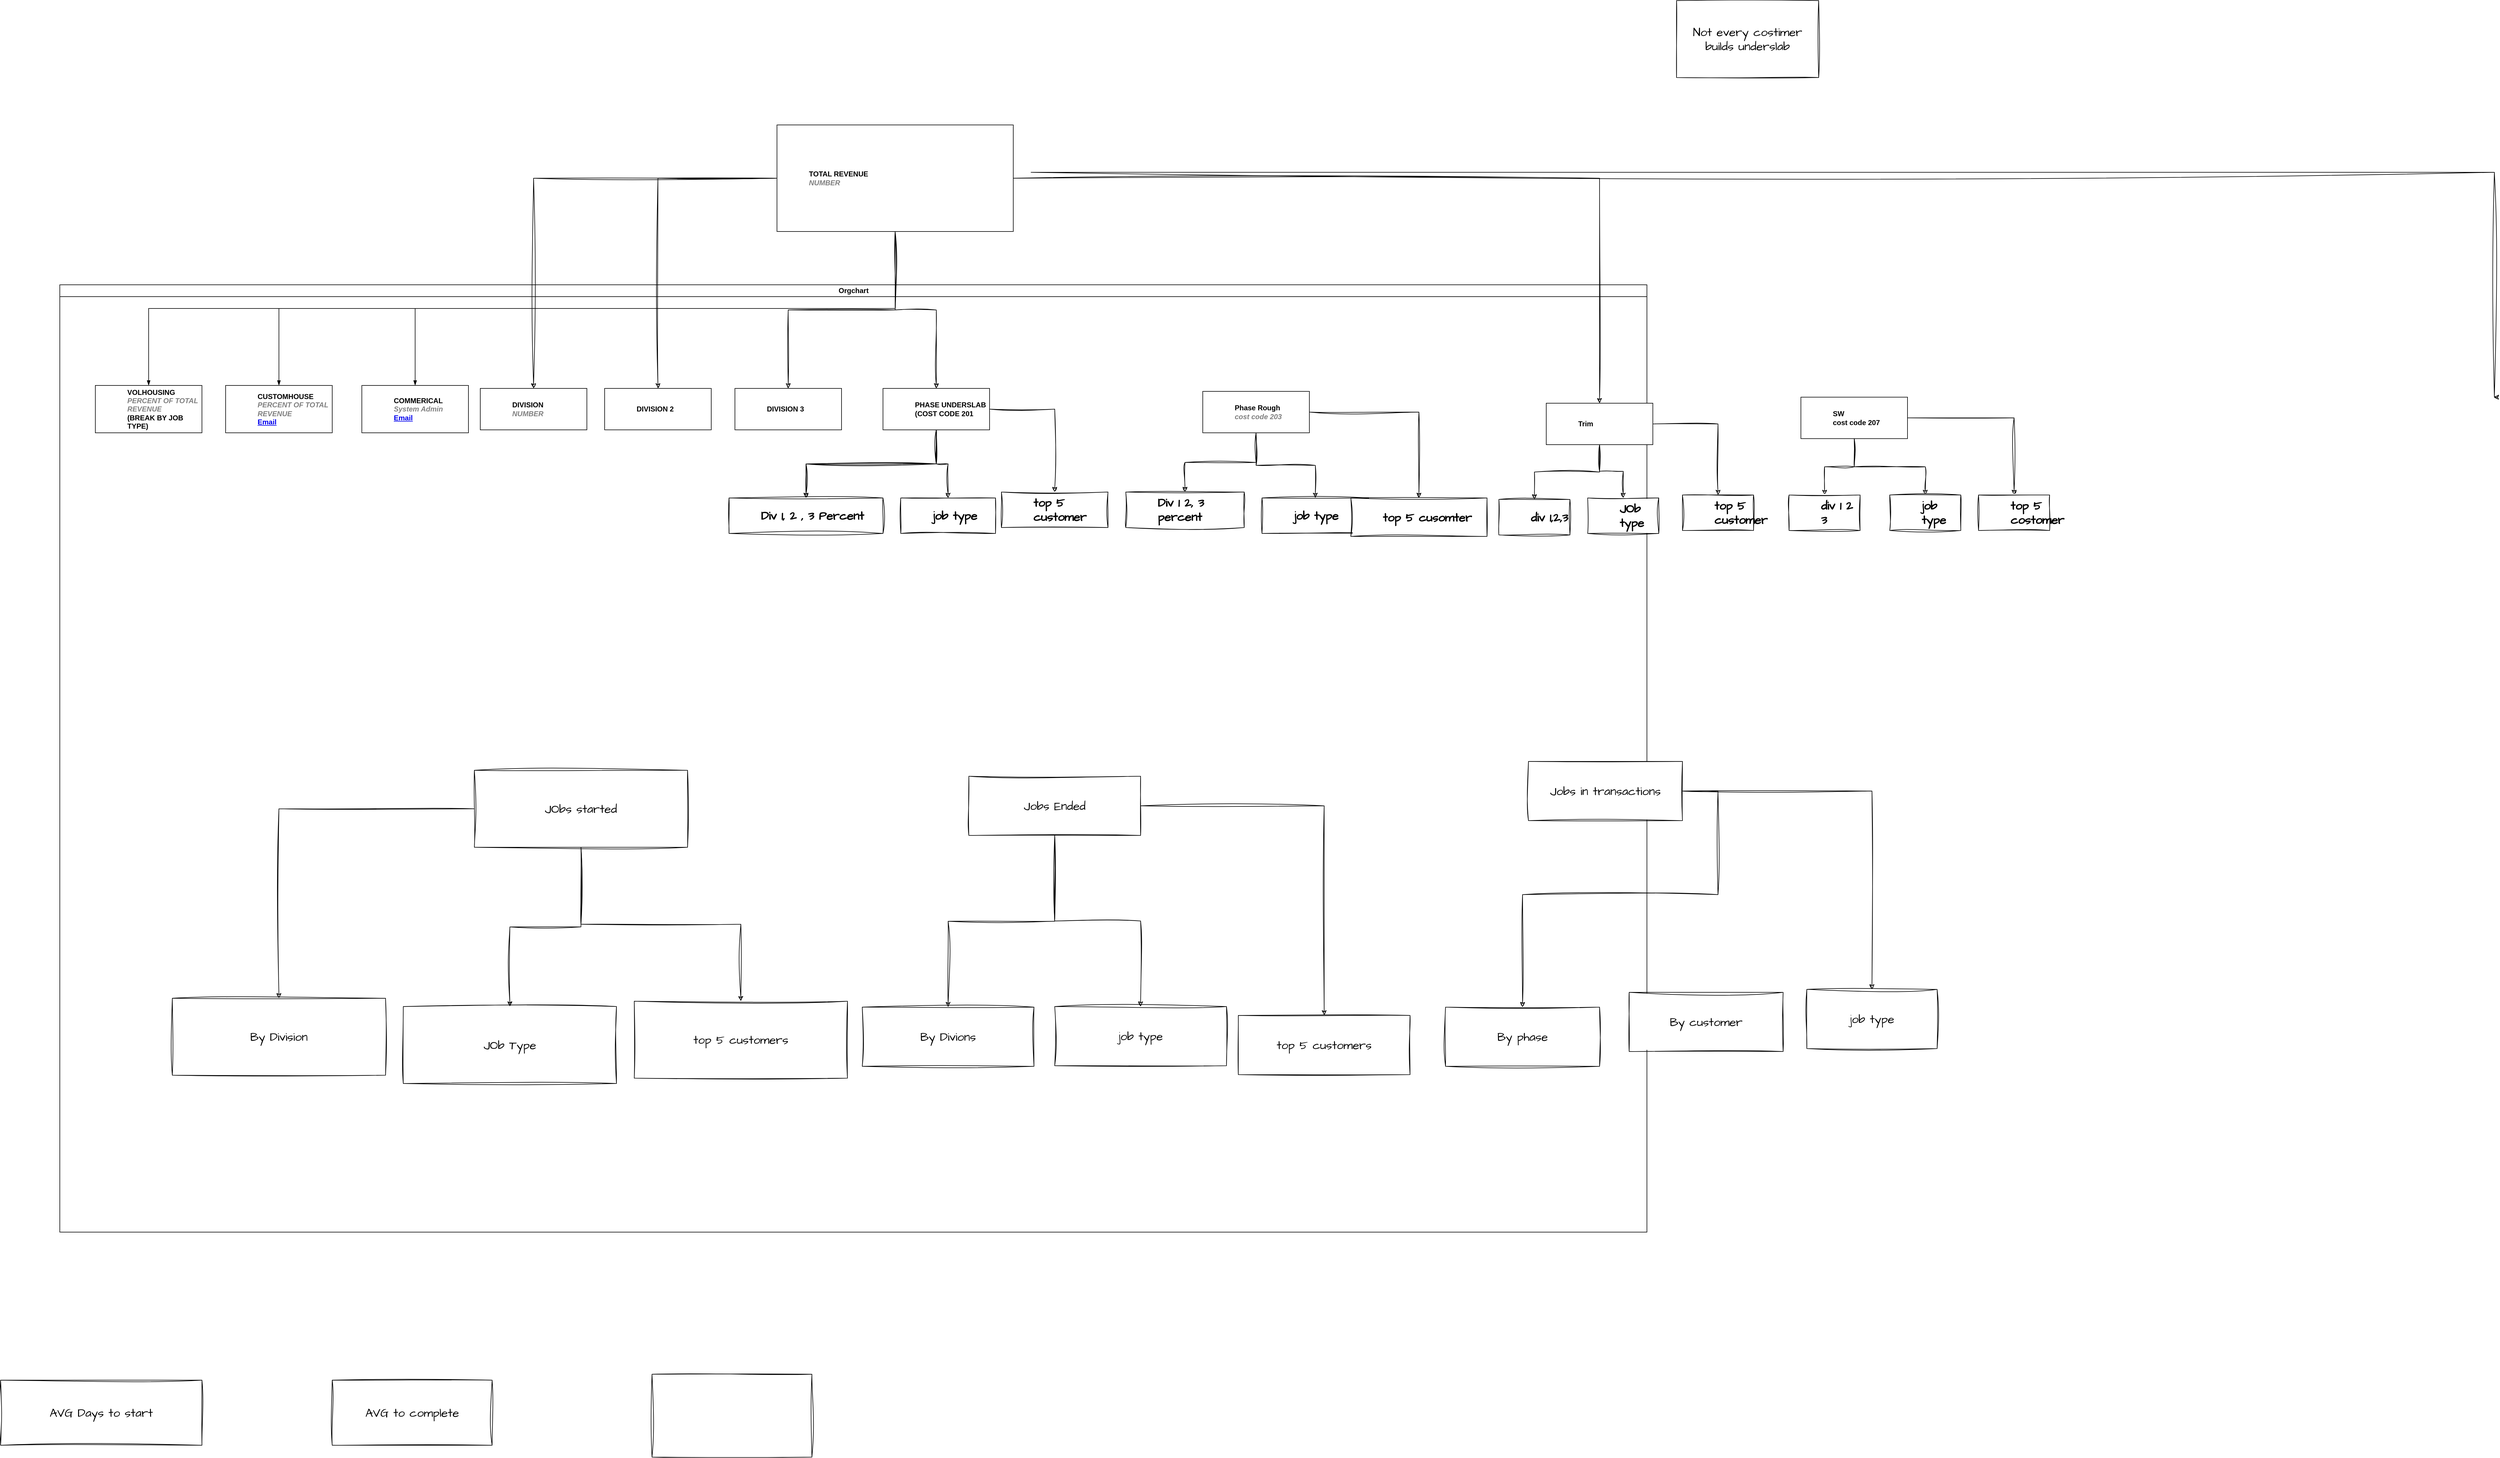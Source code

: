 <mxfile version="22.1.11" type="device">
  <diagram id="prtHgNgQTEPvFCAcTncT" name="Page-1">
    <mxGraphModel dx="4200" dy="3342" grid="1" gridSize="10" guides="1" tooltips="1" connect="1" arrows="1" fold="1" page="1" pageScale="1" pageWidth="827" pageHeight="1169" math="0" shadow="0">
      <root>
        <mxCell id="0" />
        <mxCell id="1" parent="0" />
        <mxCell id="dNxyNK7c78bLwvsdeMH5-11" value="Orgchart" style="swimlane;html=1;startSize=20;horizontal=1;containerType=tree;glass=0;" parent="1" vertex="1">
          <mxGeometry x="-130" y="-20" width="2680" height="1600" as="geometry" />
        </mxCell>
        <UserObject label="VOLHOUSING&lt;br&gt;&lt;font color=&quot;#808080&quot;&gt;&lt;i&gt;PERCENT OF TOTAL REVENUE&lt;/i&gt;&lt;/font&gt;&lt;br&gt;(BREAK BY JOB TYPE)" name="Edward Morrison" position="Brand Manager" location="Office 2" email="me@example.com" placeholders="1" link="https://www.draw.io" id="dNxyNK7c78bLwvsdeMH5-14">
          <mxCell style="label;image=https://cdn3.iconfinder.com/data/icons/user-avatars-1/512/users-10-3-128.png;whiteSpace=wrap;html=1;rounded=0;glass=0;treeFolding=1;treeMoving=1;" parent="dNxyNK7c78bLwvsdeMH5-11" vertex="1">
            <mxGeometry x="60" y="170" width="180" height="80" as="geometry" />
          </mxCell>
        </UserObject>
        <UserObject label="CUSTOMHOUSE&lt;br&gt;&lt;i style=&quot;border-color: var(--border-color); color: rgb(128, 128, 128);&quot;&gt;PERCENT OF TOTAL REVENUE&lt;/i&gt;&lt;br&gt;&lt;a href=&quot;mailto:%email%&quot;&gt;Email&lt;/a&gt;" name="Evan Valet" position="HR Director" location="Office 4" email="me@example.com" placeholders="1" link="https://www.draw.io" id="dNxyNK7c78bLwvsdeMH5-16">
          <mxCell style="label;image=https://cdn3.iconfinder.com/data/icons/user-avatars-1/512/users-9-2-128.png;whiteSpace=wrap;html=1;rounded=0;glass=0;treeFolding=1;treeMoving=1;" parent="dNxyNK7c78bLwvsdeMH5-11" vertex="1">
            <mxGeometry x="280" y="170" width="180" height="80" as="geometry" />
          </mxCell>
        </UserObject>
        <UserObject label="COMMERICAL&lt;br&gt;&lt;i style=&quot;color: gray&quot;&gt;%position%&lt;/i&gt;&lt;br&gt;&lt;a href=&quot;mailto:%email%&quot;&gt;Email&lt;/a&gt;" name="Alison Donovan" position="System Admin" location="Office 3" email="me@example.com" placeholders="1" link="https://www.draw.io" id="dNxyNK7c78bLwvsdeMH5-18">
          <mxCell style="label;image=https://cdn3.iconfinder.com/data/icons/user-avatars-1/512/users-2-128.png;whiteSpace=wrap;html=1;rounded=0;glass=0;" parent="dNxyNK7c78bLwvsdeMH5-11" vertex="1">
            <mxGeometry x="510" y="170" width="180" height="80" as="geometry" />
          </mxCell>
        </UserObject>
        <UserObject label="DIVISION 2" name="Tessa Miller" position="CFO" location="Office 1" email="me@example.com" placeholders="1" link="https://www.draw.io" id="OzNtjts7LnY-okkYl8gO-5">
          <mxCell style="label;image=https://cdn3.iconfinder.com/data/icons/user-avatars-1/512/users-3-128.png;whiteSpace=wrap;html=1;rounded=0;glass=0;treeMoving=1;treeFolding=1;" parent="dNxyNK7c78bLwvsdeMH5-11" vertex="1">
            <mxGeometry x="920" y="175" width="180" height="70" as="geometry" />
          </mxCell>
        </UserObject>
        <UserObject label="DIVISION&lt;br&gt;&lt;font color=&quot;#808080&quot;&gt;&lt;i&gt;NUMBER&lt;/i&gt;&lt;/font&gt;" name="Tessa Miller" position="CFO" location="Office 1" email="me@example.com" placeholders="1" link="https://www.draw.io" id="OzNtjts7LnY-okkYl8gO-3">
          <mxCell style="label;image=https://cdn3.iconfinder.com/data/icons/user-avatars-1/512/users-3-128.png;whiteSpace=wrap;html=1;rounded=0;glass=0;treeMoving=1;treeFolding=1;" parent="dNxyNK7c78bLwvsdeMH5-11" vertex="1">
            <mxGeometry x="710" y="175" width="180" height="70" as="geometry" />
          </mxCell>
        </UserObject>
        <UserObject label="DIVISION 3" name="Tessa Miller" position="CFO" location="Office 1" email="me@example.com" placeholders="1" link="https://www.draw.io" id="OzNtjts7LnY-okkYl8gO-7">
          <mxCell style="label;image=https://cdn3.iconfinder.com/data/icons/user-avatars-1/512/users-3-128.png;whiteSpace=wrap;html=1;rounded=0;glass=0;treeMoving=1;treeFolding=1;" parent="dNxyNK7c78bLwvsdeMH5-11" vertex="1">
            <mxGeometry x="1140" y="175" width="180" height="70" as="geometry" />
          </mxCell>
        </UserObject>
        <UserObject label="PHASE UNDERSLAB&amp;nbsp;&lt;br&gt;(COST CODE 201" name="Tessa Miller" position="CFO" location="Office 1" email="me@example.com" placeholders="1" link="https://www.draw.io" id="OzNtjts7LnY-okkYl8gO-11">
          <mxCell style="label;image=https://cdn3.iconfinder.com/data/icons/user-avatars-1/512/users-3-128.png;whiteSpace=wrap;html=1;rounded=0;glass=0;treeMoving=1;treeFolding=1;" parent="dNxyNK7c78bLwvsdeMH5-11" vertex="1">
            <mxGeometry x="1390" y="175" width="180" height="70" as="geometry" />
          </mxCell>
        </UserObject>
        <mxCell id="OzNtjts7LnY-okkYl8gO-17" value="Div 1, 2 , 3 Percent" style="whiteSpace=wrap;html=1;align=left;fontStyle=1;spacing=2;spacingLeft=52;rounded=0;glass=0;sketch=1;hachureGap=4;jiggle=2;curveFitting=1;fontFamily=Architects Daughter;fontSource=https%3A%2F%2Ffonts.googleapis.com%2Fcss%3Ffamily%3DArchitects%2BDaughter;fontSize=20;" parent="dNxyNK7c78bLwvsdeMH5-11" vertex="1">
          <mxGeometry x="1130" y="360" width="260" height="60" as="geometry" />
        </mxCell>
        <mxCell id="OzNtjts7LnY-okkYl8gO-18" value="" style="edgeStyle=orthogonalEdgeStyle;rounded=0;sketch=1;hachureGap=4;jiggle=2;curveFitting=1;orthogonalLoop=1;jettySize=auto;html=1;fontFamily=Architects Daughter;fontSource=https%3A%2F%2Ffonts.googleapis.com%2Fcss%3Ffamily%3DArchitects%2BDaughter;fontSize=16;" parent="dNxyNK7c78bLwvsdeMH5-11" source="OzNtjts7LnY-okkYl8gO-11" target="OzNtjts7LnY-okkYl8gO-17" edge="1">
          <mxGeometry relative="1" as="geometry" />
        </mxCell>
        <mxCell id="OzNtjts7LnY-okkYl8gO-19" value="" style="edgeStyle=orthogonalEdgeStyle;rounded=0;sketch=1;hachureGap=4;jiggle=2;curveFitting=1;orthogonalLoop=1;jettySize=auto;html=1;fontFamily=Architects Daughter;fontSource=https%3A%2F%2Ffonts.googleapis.com%2Fcss%3Ffamily%3DArchitects%2BDaughter;fontSize=16;" parent="dNxyNK7c78bLwvsdeMH5-11" source="OzNtjts7LnY-okkYl8gO-11" target="OzNtjts7LnY-okkYl8gO-17" edge="1">
          <mxGeometry relative="1" as="geometry" />
        </mxCell>
        <mxCell id="OzNtjts7LnY-okkYl8gO-20" value="job type" style="whiteSpace=wrap;html=1;align=left;fontStyle=1;spacing=2;spacingLeft=52;rounded=0;glass=0;sketch=1;hachureGap=4;jiggle=2;curveFitting=1;fontFamily=Architects Daughter;fontSource=https%3A%2F%2Ffonts.googleapis.com%2Fcss%3Ffamily%3DArchitects%2BDaughter;fontSize=20;" parent="dNxyNK7c78bLwvsdeMH5-11" vertex="1">
          <mxGeometry x="1420" y="360" width="160" height="60" as="geometry" />
        </mxCell>
        <mxCell id="OzNtjts7LnY-okkYl8gO-21" value="" style="edgeStyle=orthogonalEdgeStyle;rounded=0;sketch=1;hachureGap=4;jiggle=2;curveFitting=1;orthogonalLoop=1;jettySize=auto;html=1;fontFamily=Architects Daughter;fontSource=https%3A%2F%2Ffonts.googleapis.com%2Fcss%3Ffamily%3DArchitects%2BDaughter;fontSize=16;" parent="dNxyNK7c78bLwvsdeMH5-11" source="OzNtjts7LnY-okkYl8gO-11" target="OzNtjts7LnY-okkYl8gO-20" edge="1">
          <mxGeometry relative="1" as="geometry" />
        </mxCell>
        <mxCell id="OzNtjts7LnY-okkYl8gO-22" value="top 5 customer" style="whiteSpace=wrap;html=1;align=left;fontStyle=1;spacing=2;spacingLeft=52;rounded=0;glass=0;sketch=1;hachureGap=4;jiggle=2;curveFitting=1;fontFamily=Architects Daughter;fontSource=https%3A%2F%2Ffonts.googleapis.com%2Fcss%3Ffamily%3DArchitects%2BDaughter;fontSize=20;" parent="dNxyNK7c78bLwvsdeMH5-11" vertex="1">
          <mxGeometry x="1590" y="350" width="180" height="60" as="geometry" />
        </mxCell>
        <mxCell id="OzNtjts7LnY-okkYl8gO-23" value="" style="edgeStyle=orthogonalEdgeStyle;rounded=0;sketch=1;hachureGap=4;jiggle=2;curveFitting=1;orthogonalLoop=1;jettySize=auto;html=1;fontFamily=Architects Daughter;fontSource=https%3A%2F%2Ffonts.googleapis.com%2Fcss%3Ffamily%3DArchitects%2BDaughter;fontSize=16;" parent="dNxyNK7c78bLwvsdeMH5-11" source="OzNtjts7LnY-okkYl8gO-11" target="OzNtjts7LnY-okkYl8gO-22" edge="1">
          <mxGeometry relative="1" as="geometry" />
        </mxCell>
        <UserObject label="Phase Rough&amp;nbsp;&lt;br&gt;&lt;font color=&quot;#808080&quot;&gt;&lt;i&gt;cost code 203&lt;/i&gt;&lt;/font&gt;" name="Tessa Miller" position="CFO" location="Office 1" email="me@example.com" placeholders="1" link="https://www.draw.io" id="OzNtjts7LnY-okkYl8gO-26">
          <mxCell style="label;image=https://cdn3.iconfinder.com/data/icons/user-avatars-1/512/users-3-128.png;whiteSpace=wrap;html=1;rounded=0;glass=0;treeMoving=1;treeFolding=1;" parent="dNxyNK7c78bLwvsdeMH5-11" vertex="1">
            <mxGeometry x="1930" y="180" width="180" height="70" as="geometry" />
          </mxCell>
        </UserObject>
        <mxCell id="OzNtjts7LnY-okkYl8gO-27" value="Div 1 2, 3 percent" style="whiteSpace=wrap;html=1;align=left;fontStyle=1;spacing=2;spacingLeft=52;rounded=0;glass=0;sketch=1;hachureGap=4;jiggle=2;curveFitting=1;fontFamily=Architects Daughter;fontSource=https%3A%2F%2Ffonts.googleapis.com%2Fcss%3Ffamily%3DArchitects%2BDaughter;fontSize=20;" parent="dNxyNK7c78bLwvsdeMH5-11" vertex="1">
          <mxGeometry x="1800" y="350" width="200" height="60" as="geometry" />
        </mxCell>
        <mxCell id="OzNtjts7LnY-okkYl8gO-28" value="" style="edgeStyle=orthogonalEdgeStyle;rounded=0;sketch=1;hachureGap=4;jiggle=2;curveFitting=1;orthogonalLoop=1;jettySize=auto;html=1;fontFamily=Architects Daughter;fontSource=https%3A%2F%2Ffonts.googleapis.com%2Fcss%3Ffamily%3DArchitects%2BDaughter;fontSize=16;" parent="dNxyNK7c78bLwvsdeMH5-11" source="OzNtjts7LnY-okkYl8gO-26" target="OzNtjts7LnY-okkYl8gO-27" edge="1">
          <mxGeometry relative="1" as="geometry" />
        </mxCell>
        <mxCell id="OzNtjts7LnY-okkYl8gO-29" value="job type" style="whiteSpace=wrap;html=1;align=left;fontStyle=1;spacing=2;spacingLeft=52;rounded=0;glass=0;sketch=1;hachureGap=4;jiggle=2;curveFitting=1;fontFamily=Architects Daughter;fontSource=https%3A%2F%2Ffonts.googleapis.com%2Fcss%3Ffamily%3DArchitects%2BDaughter;fontSize=20;" parent="dNxyNK7c78bLwvsdeMH5-11" vertex="1">
          <mxGeometry x="2030" y="360" width="180" height="60" as="geometry" />
        </mxCell>
        <mxCell id="OzNtjts7LnY-okkYl8gO-30" value="" style="edgeStyle=orthogonalEdgeStyle;rounded=0;sketch=1;hachureGap=4;jiggle=2;curveFitting=1;orthogonalLoop=1;jettySize=auto;html=1;fontFamily=Architects Daughter;fontSource=https%3A%2F%2Ffonts.googleapis.com%2Fcss%3Ffamily%3DArchitects%2BDaughter;fontSize=16;" parent="dNxyNK7c78bLwvsdeMH5-11" source="OzNtjts7LnY-okkYl8gO-26" target="OzNtjts7LnY-okkYl8gO-29" edge="1">
          <mxGeometry relative="1" as="geometry" />
        </mxCell>
        <mxCell id="aBFGSlOrxOtSMG2KFtfp-6" value="By Division" style="whiteSpace=wrap;html=1;sketch=1;hachureGap=4;jiggle=2;curveFitting=1;fontFamily=Architects Daughter;fontSource=https%3A%2F%2Ffonts.googleapis.com%2Fcss%3Ffamily%3DArchitects%2BDaughter;fontSize=20;" vertex="1" parent="dNxyNK7c78bLwvsdeMH5-11">
          <mxGeometry x="190" y="1205" width="360" height="130" as="geometry" />
        </mxCell>
        <mxCell id="aBFGSlOrxOtSMG2KFtfp-10" value="JOb Type&lt;br&gt;" style="whiteSpace=wrap;html=1;sketch=1;hachureGap=4;jiggle=2;curveFitting=1;fontFamily=Architects Daughter;fontSource=https%3A%2F%2Ffonts.googleapis.com%2Fcss%3Ffamily%3DArchitects%2BDaughter;fontSize=20;" vertex="1" parent="dNxyNK7c78bLwvsdeMH5-11">
          <mxGeometry x="580" y="1219" width="360" height="130" as="geometry" />
        </mxCell>
        <mxCell id="aBFGSlOrxOtSMG2KFtfp-15" value="By Divions" style="whiteSpace=wrap;html=1;sketch=1;hachureGap=4;jiggle=2;curveFitting=1;fontFamily=Architects Daughter;fontSource=https%3A%2F%2Ffonts.googleapis.com%2Fcss%3Ffamily%3DArchitects%2BDaughter;fontSize=20;" vertex="1" parent="dNxyNK7c78bLwvsdeMH5-11">
          <mxGeometry x="1355" y="1220" width="290" height="100" as="geometry" />
        </mxCell>
        <mxCell id="aBFGSlOrxOtSMG2KFtfp-17" value="job type" style="whiteSpace=wrap;html=1;sketch=1;hachureGap=4;jiggle=2;curveFitting=1;fontFamily=Architects Daughter;fontSource=https%3A%2F%2Ffonts.googleapis.com%2Fcss%3Ffamily%3DArchitects%2BDaughter;fontSize=20;" vertex="1" parent="dNxyNK7c78bLwvsdeMH5-11">
          <mxGeometry x="1680" y="1219" width="290" height="100" as="geometry" />
        </mxCell>
        <mxCell id="aBFGSlOrxOtSMG2KFtfp-5" value="JObs started&lt;br&gt;" style="whiteSpace=wrap;html=1;sketch=1;hachureGap=4;jiggle=2;curveFitting=1;fontFamily=Architects Daughter;fontSource=https%3A%2F%2Ffonts.googleapis.com%2Fcss%3Ffamily%3DArchitects%2BDaughter;fontSize=20;" vertex="1" parent="dNxyNK7c78bLwvsdeMH5-11">
          <mxGeometry x="700" y="820" width="360" height="130" as="geometry" />
        </mxCell>
        <mxCell id="aBFGSlOrxOtSMG2KFtfp-7" value="" style="edgeStyle=orthogonalEdgeStyle;rounded=0;sketch=1;hachureGap=4;jiggle=2;curveFitting=1;orthogonalLoop=1;jettySize=auto;html=1;fontFamily=Architects Daughter;fontSource=https%3A%2F%2Ffonts.googleapis.com%2Fcss%3Ffamily%3DArchitects%2BDaughter;fontSize=16;" edge="1" parent="dNxyNK7c78bLwvsdeMH5-11" source="aBFGSlOrxOtSMG2KFtfp-5" target="aBFGSlOrxOtSMG2KFtfp-6">
          <mxGeometry relative="1" as="geometry" />
        </mxCell>
        <mxCell id="aBFGSlOrxOtSMG2KFtfp-11" value="" style="edgeStyle=orthogonalEdgeStyle;rounded=0;sketch=1;hachureGap=4;jiggle=2;curveFitting=1;orthogonalLoop=1;jettySize=auto;html=1;fontFamily=Architects Daughter;fontSource=https%3A%2F%2Ffonts.googleapis.com%2Fcss%3Ffamily%3DArchitects%2BDaughter;fontSize=16;" edge="1" parent="dNxyNK7c78bLwvsdeMH5-11" source="aBFGSlOrxOtSMG2KFtfp-5" target="aBFGSlOrxOtSMG2KFtfp-10">
          <mxGeometry relative="1" as="geometry" />
        </mxCell>
        <mxCell id="aBFGSlOrxOtSMG2KFtfp-14" value="Jobs Ended" style="whiteSpace=wrap;html=1;sketch=1;hachureGap=4;jiggle=2;curveFitting=1;fontFamily=Architects Daughter;fontSource=https%3A%2F%2Ffonts.googleapis.com%2Fcss%3Ffamily%3DArchitects%2BDaughter;fontSize=20;" vertex="1" parent="dNxyNK7c78bLwvsdeMH5-11">
          <mxGeometry x="1535" y="830" width="290" height="100" as="geometry" />
        </mxCell>
        <mxCell id="aBFGSlOrxOtSMG2KFtfp-16" value="" style="edgeStyle=orthogonalEdgeStyle;rounded=0;sketch=1;hachureGap=4;jiggle=2;curveFitting=1;orthogonalLoop=1;jettySize=auto;html=1;fontFamily=Architects Daughter;fontSource=https%3A%2F%2Ffonts.googleapis.com%2Fcss%3Ffamily%3DArchitects%2BDaughter;fontSize=16;" edge="1" parent="dNxyNK7c78bLwvsdeMH5-11" source="aBFGSlOrxOtSMG2KFtfp-14" target="aBFGSlOrxOtSMG2KFtfp-15">
          <mxGeometry relative="1" as="geometry" />
        </mxCell>
        <mxCell id="aBFGSlOrxOtSMG2KFtfp-18" value="" style="edgeStyle=orthogonalEdgeStyle;rounded=0;sketch=1;hachureGap=4;jiggle=2;curveFitting=1;orthogonalLoop=1;jettySize=auto;html=1;fontFamily=Architects Daughter;fontSource=https%3A%2F%2Ffonts.googleapis.com%2Fcss%3Ffamily%3DArchitects%2BDaughter;fontSize=16;" edge="1" parent="dNxyNK7c78bLwvsdeMH5-11" source="aBFGSlOrxOtSMG2KFtfp-14" target="aBFGSlOrxOtSMG2KFtfp-17">
          <mxGeometry relative="1" as="geometry" />
        </mxCell>
        <mxCell id="aBFGSlOrxOtSMG2KFtfp-20" value="By phase" style="whiteSpace=wrap;html=1;sketch=1;hachureGap=4;jiggle=2;curveFitting=1;fontFamily=Architects Daughter;fontSource=https%3A%2F%2Ffonts.googleapis.com%2Fcss%3Ffamily%3DArchitects%2BDaughter;fontSize=20;" vertex="1" parent="dNxyNK7c78bLwvsdeMH5-11">
          <mxGeometry x="2340" y="1220" width="260" height="100" as="geometry" />
        </mxCell>
        <mxCell id="aBFGSlOrxOtSMG2KFtfp-25" value="" style="edgeStyle=orthogonalEdgeStyle;rounded=0;sketch=1;hachureGap=4;jiggle=2;curveFitting=1;orthogonalLoop=1;jettySize=auto;html=1;" edge="1" source="aBFGSlOrxOtSMG2KFtfp-5" target="aBFGSlOrxOtSMG2KFtfp-26" parent="dNxyNK7c78bLwvsdeMH5-11">
          <mxGeometry relative="1" as="geometry" />
        </mxCell>
        <mxCell id="aBFGSlOrxOtSMG2KFtfp-26" value="top 5 customers" style="whiteSpace=wrap;html=1;sketch=1;hachureGap=4;jiggle=2;curveFitting=1;fontFamily=Architects Daughter;fontSource=https%3A%2F%2Ffonts.googleapis.com%2Fcss%3Ffamily%3DArchitects%2BDaughter;fontSize=20;" vertex="1" parent="dNxyNK7c78bLwvsdeMH5-11">
          <mxGeometry x="970" y="1210" width="360" height="130" as="geometry" />
        </mxCell>
        <mxCell id="aBFGSlOrxOtSMG2KFtfp-27" value="" style="edgeStyle=orthogonalEdgeStyle;rounded=0;sketch=1;hachureGap=4;jiggle=2;curveFitting=1;orthogonalLoop=1;jettySize=auto;html=1;" edge="1" source="aBFGSlOrxOtSMG2KFtfp-14" target="aBFGSlOrxOtSMG2KFtfp-28" parent="dNxyNK7c78bLwvsdeMH5-11">
          <mxGeometry relative="1" as="geometry" />
        </mxCell>
        <mxCell id="aBFGSlOrxOtSMG2KFtfp-28" value="top 5 customers" style="whiteSpace=wrap;html=1;sketch=1;hachureGap=4;jiggle=2;curveFitting=1;fontFamily=Architects Daughter;fontSource=https%3A%2F%2Ffonts.googleapis.com%2Fcss%3Ffamily%3DArchitects%2BDaughter;fontSize=20;" vertex="1" parent="dNxyNK7c78bLwvsdeMH5-11">
          <mxGeometry x="1990" y="1234" width="290" height="100" as="geometry" />
        </mxCell>
        <mxCell id="OzNtjts7LnY-okkYl8gO-10" value="" style="edgeStyle=orthogonalEdgeStyle;rounded=0;sketch=1;hachureGap=4;jiggle=2;curveFitting=1;orthogonalLoop=1;jettySize=auto;html=1;" parent="1" source="dNxyNK7c78bLwvsdeMH5-12" target="OzNtjts7LnY-okkYl8gO-11" edge="1">
          <mxGeometry relative="1" as="geometry" />
        </mxCell>
        <mxCell id="OzNtjts7LnY-okkYl8gO-24" value="Not every costimer builds underslab" style="whiteSpace=wrap;html=1;sketch=1;hachureGap=4;jiggle=2;curveFitting=1;fontFamily=Architects Daughter;fontSource=https%3A%2F%2Ffonts.googleapis.com%2Fcss%3Ffamily%3DArchitects%2BDaughter;fontSize=20;" parent="1" vertex="1">
          <mxGeometry x="2600" y="-500" width="240" height="130" as="geometry" />
        </mxCell>
        <mxCell id="OzNtjts7LnY-okkYl8gO-32" value="" style="edgeStyle=orthogonalEdgeStyle;rounded=0;sketch=1;hachureGap=4;jiggle=2;curveFitting=1;orthogonalLoop=1;jettySize=auto;html=1;fontFamily=Architects Daughter;fontSource=https%3A%2F%2Ffonts.googleapis.com%2Fcss%3Ffamily%3DArchitects%2BDaughter;fontSize=16;" parent="1" source="OzNtjts7LnY-okkYl8gO-26" target="OzNtjts7LnY-okkYl8gO-31" edge="1">
          <mxGeometry relative="1" as="geometry" />
        </mxCell>
        <mxCell id="OzNtjts7LnY-okkYl8gO-31" value="top 5 cusomter" style="whiteSpace=wrap;html=1;align=left;fontStyle=1;spacing=2;spacingLeft=52;rounded=0;glass=0;sketch=1;hachureGap=4;jiggle=2;curveFitting=1;fontFamily=Architects Daughter;fontSource=https%3A%2F%2Ffonts.googleapis.com%2Fcss%3Ffamily%3DArchitects%2BDaughter;fontSize=20;" parent="1" vertex="1">
          <mxGeometry x="2050" y="340" width="230" height="65" as="geometry" />
        </mxCell>
        <mxCell id="OzNtjts7LnY-okkYl8gO-36" value="" style="edgeStyle=orthogonalEdgeStyle;rounded=0;sketch=1;hachureGap=4;jiggle=2;curveFitting=1;orthogonalLoop=1;jettySize=auto;html=1;fontFamily=Architects Daughter;fontSource=https%3A%2F%2Ffonts.googleapis.com%2Fcss%3Ffamily%3DArchitects%2BDaughter;fontSize=16;" parent="1" source="OzNtjts7LnY-okkYl8gO-34" target="OzNtjts7LnY-okkYl8gO-35" edge="1">
          <mxGeometry relative="1" as="geometry" />
        </mxCell>
        <mxCell id="OzNtjts7LnY-okkYl8gO-38" value="" style="edgeStyle=orthogonalEdgeStyle;rounded=0;sketch=1;hachureGap=4;jiggle=2;curveFitting=1;orthogonalLoop=1;jettySize=auto;html=1;fontFamily=Architects Daughter;fontSource=https%3A%2F%2Ffonts.googleapis.com%2Fcss%3Ffamily%3DArchitects%2BDaughter;fontSize=16;" parent="1" source="OzNtjts7LnY-okkYl8gO-34" target="OzNtjts7LnY-okkYl8gO-37" edge="1">
          <mxGeometry relative="1" as="geometry" />
        </mxCell>
        <mxCell id="OzNtjts7LnY-okkYl8gO-40" value="" style="edgeStyle=orthogonalEdgeStyle;rounded=0;sketch=1;hachureGap=4;jiggle=2;curveFitting=1;orthogonalLoop=1;jettySize=auto;html=1;fontFamily=Architects Daughter;fontSource=https%3A%2F%2Ffonts.googleapis.com%2Fcss%3Ffamily%3DArchitects%2BDaughter;fontSize=16;" parent="1" source="OzNtjts7LnY-okkYl8gO-34" target="OzNtjts7LnY-okkYl8gO-39" edge="1">
          <mxGeometry relative="1" as="geometry" />
        </mxCell>
        <UserObject label="Trim&amp;nbsp;" name="Tessa Miller" position="CFO" location="Office 1" email="me@example.com" placeholders="1" link="https://www.draw.io" id="OzNtjts7LnY-okkYl8gO-34">
          <mxCell style="label;image=https://cdn3.iconfinder.com/data/icons/user-avatars-1/512/users-3-128.png;whiteSpace=wrap;html=1;rounded=0;glass=0;treeMoving=1;treeFolding=1;" parent="1" vertex="1">
            <mxGeometry x="2380" y="180" width="180" height="70" as="geometry" />
          </mxCell>
        </UserObject>
        <mxCell id="OzNtjts7LnY-okkYl8gO-33" value="" style="edgeStyle=orthogonalEdgeStyle;rounded=0;sketch=1;hachureGap=4;jiggle=2;curveFitting=1;orthogonalLoop=1;jettySize=auto;html=1;" parent="1" source="dNxyNK7c78bLwvsdeMH5-12" target="OzNtjts7LnY-okkYl8gO-34" edge="1">
          <mxGeometry relative="1" as="geometry" />
        </mxCell>
        <mxCell id="OzNtjts7LnY-okkYl8gO-35" value="div 1,2,3" style="whiteSpace=wrap;html=1;align=left;fontStyle=1;spacing=2;spacingLeft=52;rounded=0;glass=0;sketch=1;hachureGap=4;jiggle=2;curveFitting=1;fontFamily=Architects Daughter;fontSource=https%3A%2F%2Ffonts.googleapis.com%2Fcss%3Ffamily%3DArchitects%2BDaughter;fontSize=20;" parent="1" vertex="1">
          <mxGeometry x="2300" y="342.5" width="120" height="60" as="geometry" />
        </mxCell>
        <mxCell id="OzNtjts7LnY-okkYl8gO-37" value="JOb type&lt;br&gt;" style="whiteSpace=wrap;html=1;align=left;fontStyle=1;spacing=2;spacingLeft=52;rounded=0;glass=0;sketch=1;hachureGap=4;jiggle=2;curveFitting=1;fontFamily=Architects Daughter;fontSource=https%3A%2F%2Ffonts.googleapis.com%2Fcss%3Ffamily%3DArchitects%2BDaughter;fontSize=20;" parent="1" vertex="1">
          <mxGeometry x="2450" y="340" width="120" height="60" as="geometry" />
        </mxCell>
        <mxCell id="OzNtjts7LnY-okkYl8gO-39" value="top 5 customer" style="whiteSpace=wrap;html=1;align=left;fontStyle=1;spacing=2;spacingLeft=52;rounded=0;glass=0;sketch=1;hachureGap=4;jiggle=2;curveFitting=1;fontFamily=Architects Daughter;fontSource=https%3A%2F%2Ffonts.googleapis.com%2Fcss%3Ffamily%3DArchitects%2BDaughter;fontSize=20;" parent="1" vertex="1">
          <mxGeometry x="2610" y="335" width="120" height="60" as="geometry" />
        </mxCell>
        <mxCell id="OzNtjts7LnY-okkYl8gO-44" value="" style="edgeStyle=orthogonalEdgeStyle;rounded=0;sketch=1;hachureGap=4;jiggle=2;curveFitting=1;orthogonalLoop=1;jettySize=auto;html=1;fontFamily=Architects Daughter;fontSource=https%3A%2F%2Ffonts.googleapis.com%2Fcss%3Ffamily%3DArchitects%2BDaughter;fontSize=16;" parent="1" source="OzNtjts7LnY-okkYl8gO-42" target="OzNtjts7LnY-okkYl8gO-43" edge="1">
          <mxGeometry relative="1" as="geometry" />
        </mxCell>
        <mxCell id="OzNtjts7LnY-okkYl8gO-46" value="" style="edgeStyle=orthogonalEdgeStyle;rounded=0;sketch=1;hachureGap=4;jiggle=2;curveFitting=1;orthogonalLoop=1;jettySize=auto;html=1;fontFamily=Architects Daughter;fontSource=https%3A%2F%2Ffonts.googleapis.com%2Fcss%3Ffamily%3DArchitects%2BDaughter;fontSize=16;" parent="1" source="OzNtjts7LnY-okkYl8gO-42" target="OzNtjts7LnY-okkYl8gO-45" edge="1">
          <mxGeometry relative="1" as="geometry" />
        </mxCell>
        <mxCell id="OzNtjts7LnY-okkYl8gO-48" value="" style="edgeStyle=orthogonalEdgeStyle;rounded=0;sketch=1;hachureGap=4;jiggle=2;curveFitting=1;orthogonalLoop=1;jettySize=auto;html=1;fontFamily=Architects Daughter;fontSource=https%3A%2F%2Ffonts.googleapis.com%2Fcss%3Ffamily%3DArchitects%2BDaughter;fontSize=16;" parent="1" source="OzNtjts7LnY-okkYl8gO-42" target="OzNtjts7LnY-okkYl8gO-47" edge="1">
          <mxGeometry relative="1" as="geometry" />
        </mxCell>
        <UserObject label="SW&lt;br&gt;cost code 207&lt;br&gt;" name="Tessa Miller" position="CFO" location="Office 1" email="me@example.com" placeholders="1" link="https://www.draw.io" id="OzNtjts7LnY-okkYl8gO-42">
          <mxCell style="label;image=https://cdn3.iconfinder.com/data/icons/user-avatars-1/512/users-3-128.png;whiteSpace=wrap;html=1;rounded=0;glass=0;treeMoving=1;treeFolding=1;" parent="1" vertex="1">
            <mxGeometry x="2810" y="169.8" width="180" height="70" as="geometry" />
          </mxCell>
        </UserObject>
        <mxCell id="OzNtjts7LnY-okkYl8gO-41" value="" style="edgeStyle=orthogonalEdgeStyle;rounded=0;sketch=1;hachureGap=4;jiggle=2;curveFitting=1;orthogonalLoop=1;jettySize=auto;html=1;" parent="1" edge="1">
          <mxGeometry relative="1" as="geometry">
            <mxPoint x="1510" y="-210.0" as="sourcePoint" />
            <mxPoint x="3980" y="169.8" as="targetPoint" />
            <Array as="points">
              <mxPoint x="3981" y="-210.2" />
            </Array>
          </mxGeometry>
        </mxCell>
        <mxCell id="OzNtjts7LnY-okkYl8gO-43" value="div 1 2 3" style="whiteSpace=wrap;html=1;align=left;fontStyle=1;spacing=2;spacingLeft=52;rounded=0;glass=0;sketch=1;hachureGap=4;jiggle=2;curveFitting=1;fontFamily=Architects Daughter;fontSource=https%3A%2F%2Ffonts.googleapis.com%2Fcss%3Ffamily%3DArchitects%2BDaughter;fontSize=20;" parent="1" vertex="1">
          <mxGeometry x="2790" y="335" width="120" height="60" as="geometry" />
        </mxCell>
        <mxCell id="OzNtjts7LnY-okkYl8gO-45" value="job type" style="whiteSpace=wrap;html=1;align=left;fontStyle=1;spacing=2;spacingLeft=52;rounded=0;glass=0;sketch=1;hachureGap=4;jiggle=2;curveFitting=1;fontFamily=Architects Daughter;fontSource=https%3A%2F%2Ffonts.googleapis.com%2Fcss%3Ffamily%3DArchitects%2BDaughter;fontSize=20;" parent="1" vertex="1">
          <mxGeometry x="2960" y="335" width="120" height="60" as="geometry" />
        </mxCell>
        <mxCell id="OzNtjts7LnY-okkYl8gO-47" value="top 5 costomer" style="whiteSpace=wrap;html=1;align=left;fontStyle=1;spacing=2;spacingLeft=52;rounded=0;glass=0;sketch=1;hachureGap=4;jiggle=2;curveFitting=1;fontFamily=Architects Daughter;fontSource=https%3A%2F%2Ffonts.googleapis.com%2Fcss%3Ffamily%3DArchitects%2BDaughter;fontSize=20;" parent="1" vertex="1">
          <mxGeometry x="3110" y="335" width="120" height="60" as="geometry" />
        </mxCell>
        <UserObject label="TOTAL REVENUE&lt;br&gt;&lt;font color=&quot;#808080&quot;&gt;&lt;i&gt;NUMBER&lt;/i&gt;&lt;/font&gt;&lt;br&gt;" name="Tessa Miller" position="CFO" location="Office 1" email="me@example.com" placeholders="1" link="https://www.draw.io" id="dNxyNK7c78bLwvsdeMH5-12">
          <mxCell style="label;image=https://cdn3.iconfinder.com/data/icons/user-avatars-1/512/users-3-128.png;whiteSpace=wrap;html=1;rounded=0;glass=0;treeMoving=1;treeFolding=1;" parent="1" vertex="1">
            <mxGeometry x="1081" y="-290" width="399" height="180" as="geometry" />
          </mxCell>
        </UserObject>
        <mxCell id="dNxyNK7c78bLwvsdeMH5-15" value="" style="endArrow=blockThin;endFill=1;fontSize=11;edgeStyle=elbowEdgeStyle;elbow=vertical;rounded=0;" parent="1" source="dNxyNK7c78bLwvsdeMH5-12" target="dNxyNK7c78bLwvsdeMH5-16" edge="1">
          <mxGeometry relative="1" as="geometry" />
        </mxCell>
        <mxCell id="dNxyNK7c78bLwvsdeMH5-17" value="" style="endArrow=blockThin;endFill=1;fontSize=11;edgeStyle=elbowEdgeStyle;elbow=vertical;rounded=0;" parent="1" source="dNxyNK7c78bLwvsdeMH5-12" target="dNxyNK7c78bLwvsdeMH5-18" edge="1">
          <mxGeometry relative="1" as="geometry" />
        </mxCell>
        <mxCell id="dNxyNK7c78bLwvsdeMH5-13" value="" style="endArrow=blockThin;endFill=1;fontSize=11;edgeStyle=elbowEdgeStyle;elbow=vertical;rounded=0;" parent="1" source="dNxyNK7c78bLwvsdeMH5-12" target="dNxyNK7c78bLwvsdeMH5-14" edge="1">
          <mxGeometry relative="1" as="geometry" />
        </mxCell>
        <mxCell id="OzNtjts7LnY-okkYl8gO-4" value="" style="edgeStyle=orthogonalEdgeStyle;rounded=0;sketch=1;hachureGap=4;jiggle=2;curveFitting=1;orthogonalLoop=1;jettySize=auto;html=1;" parent="1" source="dNxyNK7c78bLwvsdeMH5-12" target="OzNtjts7LnY-okkYl8gO-5" edge="1">
          <mxGeometry relative="1" as="geometry" />
        </mxCell>
        <mxCell id="OzNtjts7LnY-okkYl8gO-2" value="" style="edgeStyle=orthogonalEdgeStyle;rounded=0;sketch=1;hachureGap=4;jiggle=2;curveFitting=1;orthogonalLoop=1;jettySize=auto;html=1;" parent="1" source="dNxyNK7c78bLwvsdeMH5-12" target="OzNtjts7LnY-okkYl8gO-3" edge="1">
          <mxGeometry relative="1" as="geometry" />
        </mxCell>
        <mxCell id="OzNtjts7LnY-okkYl8gO-6" value="" style="edgeStyle=orthogonalEdgeStyle;rounded=0;sketch=1;hachureGap=4;jiggle=2;curveFitting=1;orthogonalLoop=1;jettySize=auto;html=1;" parent="1" source="dNxyNK7c78bLwvsdeMH5-12" target="OzNtjts7LnY-okkYl8gO-7" edge="1">
          <mxGeometry relative="1" as="geometry" />
        </mxCell>
        <mxCell id="aBFGSlOrxOtSMG2KFtfp-30" value="" style="edgeStyle=orthogonalEdgeStyle;rounded=0;sketch=1;hachureGap=4;jiggle=2;curveFitting=1;orthogonalLoop=1;jettySize=auto;html=1;fontFamily=Architects Daughter;fontSource=https%3A%2F%2Ffonts.googleapis.com%2Fcss%3Ffamily%3DArchitects%2BDaughter;fontSize=16;" edge="1" parent="1" source="aBFGSlOrxOtSMG2KFtfp-19" target="aBFGSlOrxOtSMG2KFtfp-29">
          <mxGeometry relative="1" as="geometry" />
        </mxCell>
        <mxCell id="aBFGSlOrxOtSMG2KFtfp-19" value="Jobs in transactions" style="whiteSpace=wrap;html=1;sketch=1;hachureGap=4;jiggle=2;curveFitting=1;fontFamily=Architects Daughter;fontSource=https%3A%2F%2Ffonts.googleapis.com%2Fcss%3Ffamily%3DArchitects%2BDaughter;fontSize=20;" vertex="1" parent="1">
          <mxGeometry x="2350" y="785" width="260" height="100" as="geometry" />
        </mxCell>
        <mxCell id="aBFGSlOrxOtSMG2KFtfp-21" value="" style="edgeStyle=orthogonalEdgeStyle;rounded=0;sketch=1;hachureGap=4;jiggle=2;curveFitting=1;orthogonalLoop=1;jettySize=auto;html=1;fontFamily=Architects Daughter;fontSource=https%3A%2F%2Ffonts.googleapis.com%2Fcss%3Ffamily%3DArchitects%2BDaughter;fontSize=16;" edge="1" parent="1" source="aBFGSlOrxOtSMG2KFtfp-19" target="aBFGSlOrxOtSMG2KFtfp-20">
          <mxGeometry relative="1" as="geometry">
            <Array as="points">
              <mxPoint x="2670" y="835" />
              <mxPoint x="2670" y="1010" />
              <mxPoint x="2340" y="1010" />
            </Array>
          </mxGeometry>
        </mxCell>
        <mxCell id="aBFGSlOrxOtSMG2KFtfp-24" value="By customer" style="whiteSpace=wrap;html=1;sketch=1;hachureGap=4;jiggle=2;curveFitting=1;fontFamily=Architects Daughter;fontSource=https%3A%2F%2Ffonts.googleapis.com%2Fcss%3Ffamily%3DArchitects%2BDaughter;fontSize=20;" vertex="1" parent="1">
          <mxGeometry x="2520" y="1175" width="260" height="100" as="geometry" />
        </mxCell>
        <mxCell id="aBFGSlOrxOtSMG2KFtfp-29" value="job type" style="whiteSpace=wrap;html=1;fontSize=20;fontFamily=Architects Daughter;sketch=1;hachureGap=4;jiggle=2;curveFitting=1;fontSource=https%3A%2F%2Ffonts.googleapis.com%2Fcss%3Ffamily%3DArchitects%2BDaughter;" vertex="1" parent="1">
          <mxGeometry x="2820" y="1170" width="220" height="100" as="geometry" />
        </mxCell>
        <mxCell id="aBFGSlOrxOtSMG2KFtfp-33" value="AVG Days to start" style="whiteSpace=wrap;html=1;sketch=1;hachureGap=4;jiggle=2;curveFitting=1;fontFamily=Architects Daughter;fontSource=https%3A%2F%2Ffonts.googleapis.com%2Fcss%3Ffamily%3DArchitects%2BDaughter;fontSize=20;" vertex="1" parent="1">
          <mxGeometry x="-230" y="1830" width="340" height="110" as="geometry" />
        </mxCell>
        <mxCell id="aBFGSlOrxOtSMG2KFtfp-34" value="AVG to complete" style="whiteSpace=wrap;html=1;sketch=1;hachureGap=4;jiggle=2;curveFitting=1;fontFamily=Architects Daughter;fontSource=https%3A%2F%2Ffonts.googleapis.com%2Fcss%3Ffamily%3DArchitects%2BDaughter;fontSize=20;" vertex="1" parent="1">
          <mxGeometry x="330" y="1830" width="270" height="110" as="geometry" />
        </mxCell>
        <mxCell id="aBFGSlOrxOtSMG2KFtfp-37" value="" style="whiteSpace=wrap;html=1;sketch=1;hachureGap=4;jiggle=2;curveFitting=1;fontFamily=Architects Daughter;fontSource=https%3A%2F%2Ffonts.googleapis.com%2Fcss%3Ffamily%3DArchitects%2BDaughter;fontSize=20;" vertex="1" parent="1">
          <mxGeometry x="870" y="1820" width="270" height="140" as="geometry" />
        </mxCell>
      </root>
    </mxGraphModel>
  </diagram>
</mxfile>

